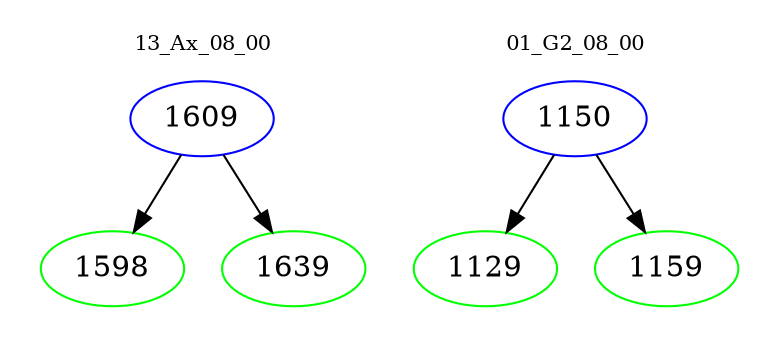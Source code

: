 digraph{
subgraph cluster_0 {
color = white
label = "13_Ax_08_00";
fontsize=10;
T0_1609 [label="1609", color="blue"]
T0_1609 -> T0_1598 [color="black"]
T0_1598 [label="1598", color="green"]
T0_1609 -> T0_1639 [color="black"]
T0_1639 [label="1639", color="green"]
}
subgraph cluster_1 {
color = white
label = "01_G2_08_00";
fontsize=10;
T1_1150 [label="1150", color="blue"]
T1_1150 -> T1_1129 [color="black"]
T1_1129 [label="1129", color="green"]
T1_1150 -> T1_1159 [color="black"]
T1_1159 [label="1159", color="green"]
}
}
